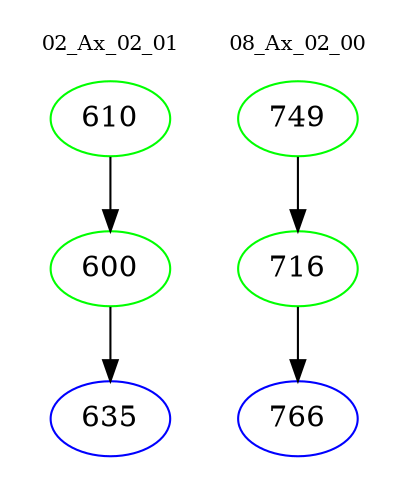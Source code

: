 digraph{
subgraph cluster_0 {
color = white
label = "02_Ax_02_01";
fontsize=10;
T0_610 [label="610", color="green"]
T0_610 -> T0_600 [color="black"]
T0_600 [label="600", color="green"]
T0_600 -> T0_635 [color="black"]
T0_635 [label="635", color="blue"]
}
subgraph cluster_1 {
color = white
label = "08_Ax_02_00";
fontsize=10;
T1_749 [label="749", color="green"]
T1_749 -> T1_716 [color="black"]
T1_716 [label="716", color="green"]
T1_716 -> T1_766 [color="black"]
T1_766 [label="766", color="blue"]
}
}
